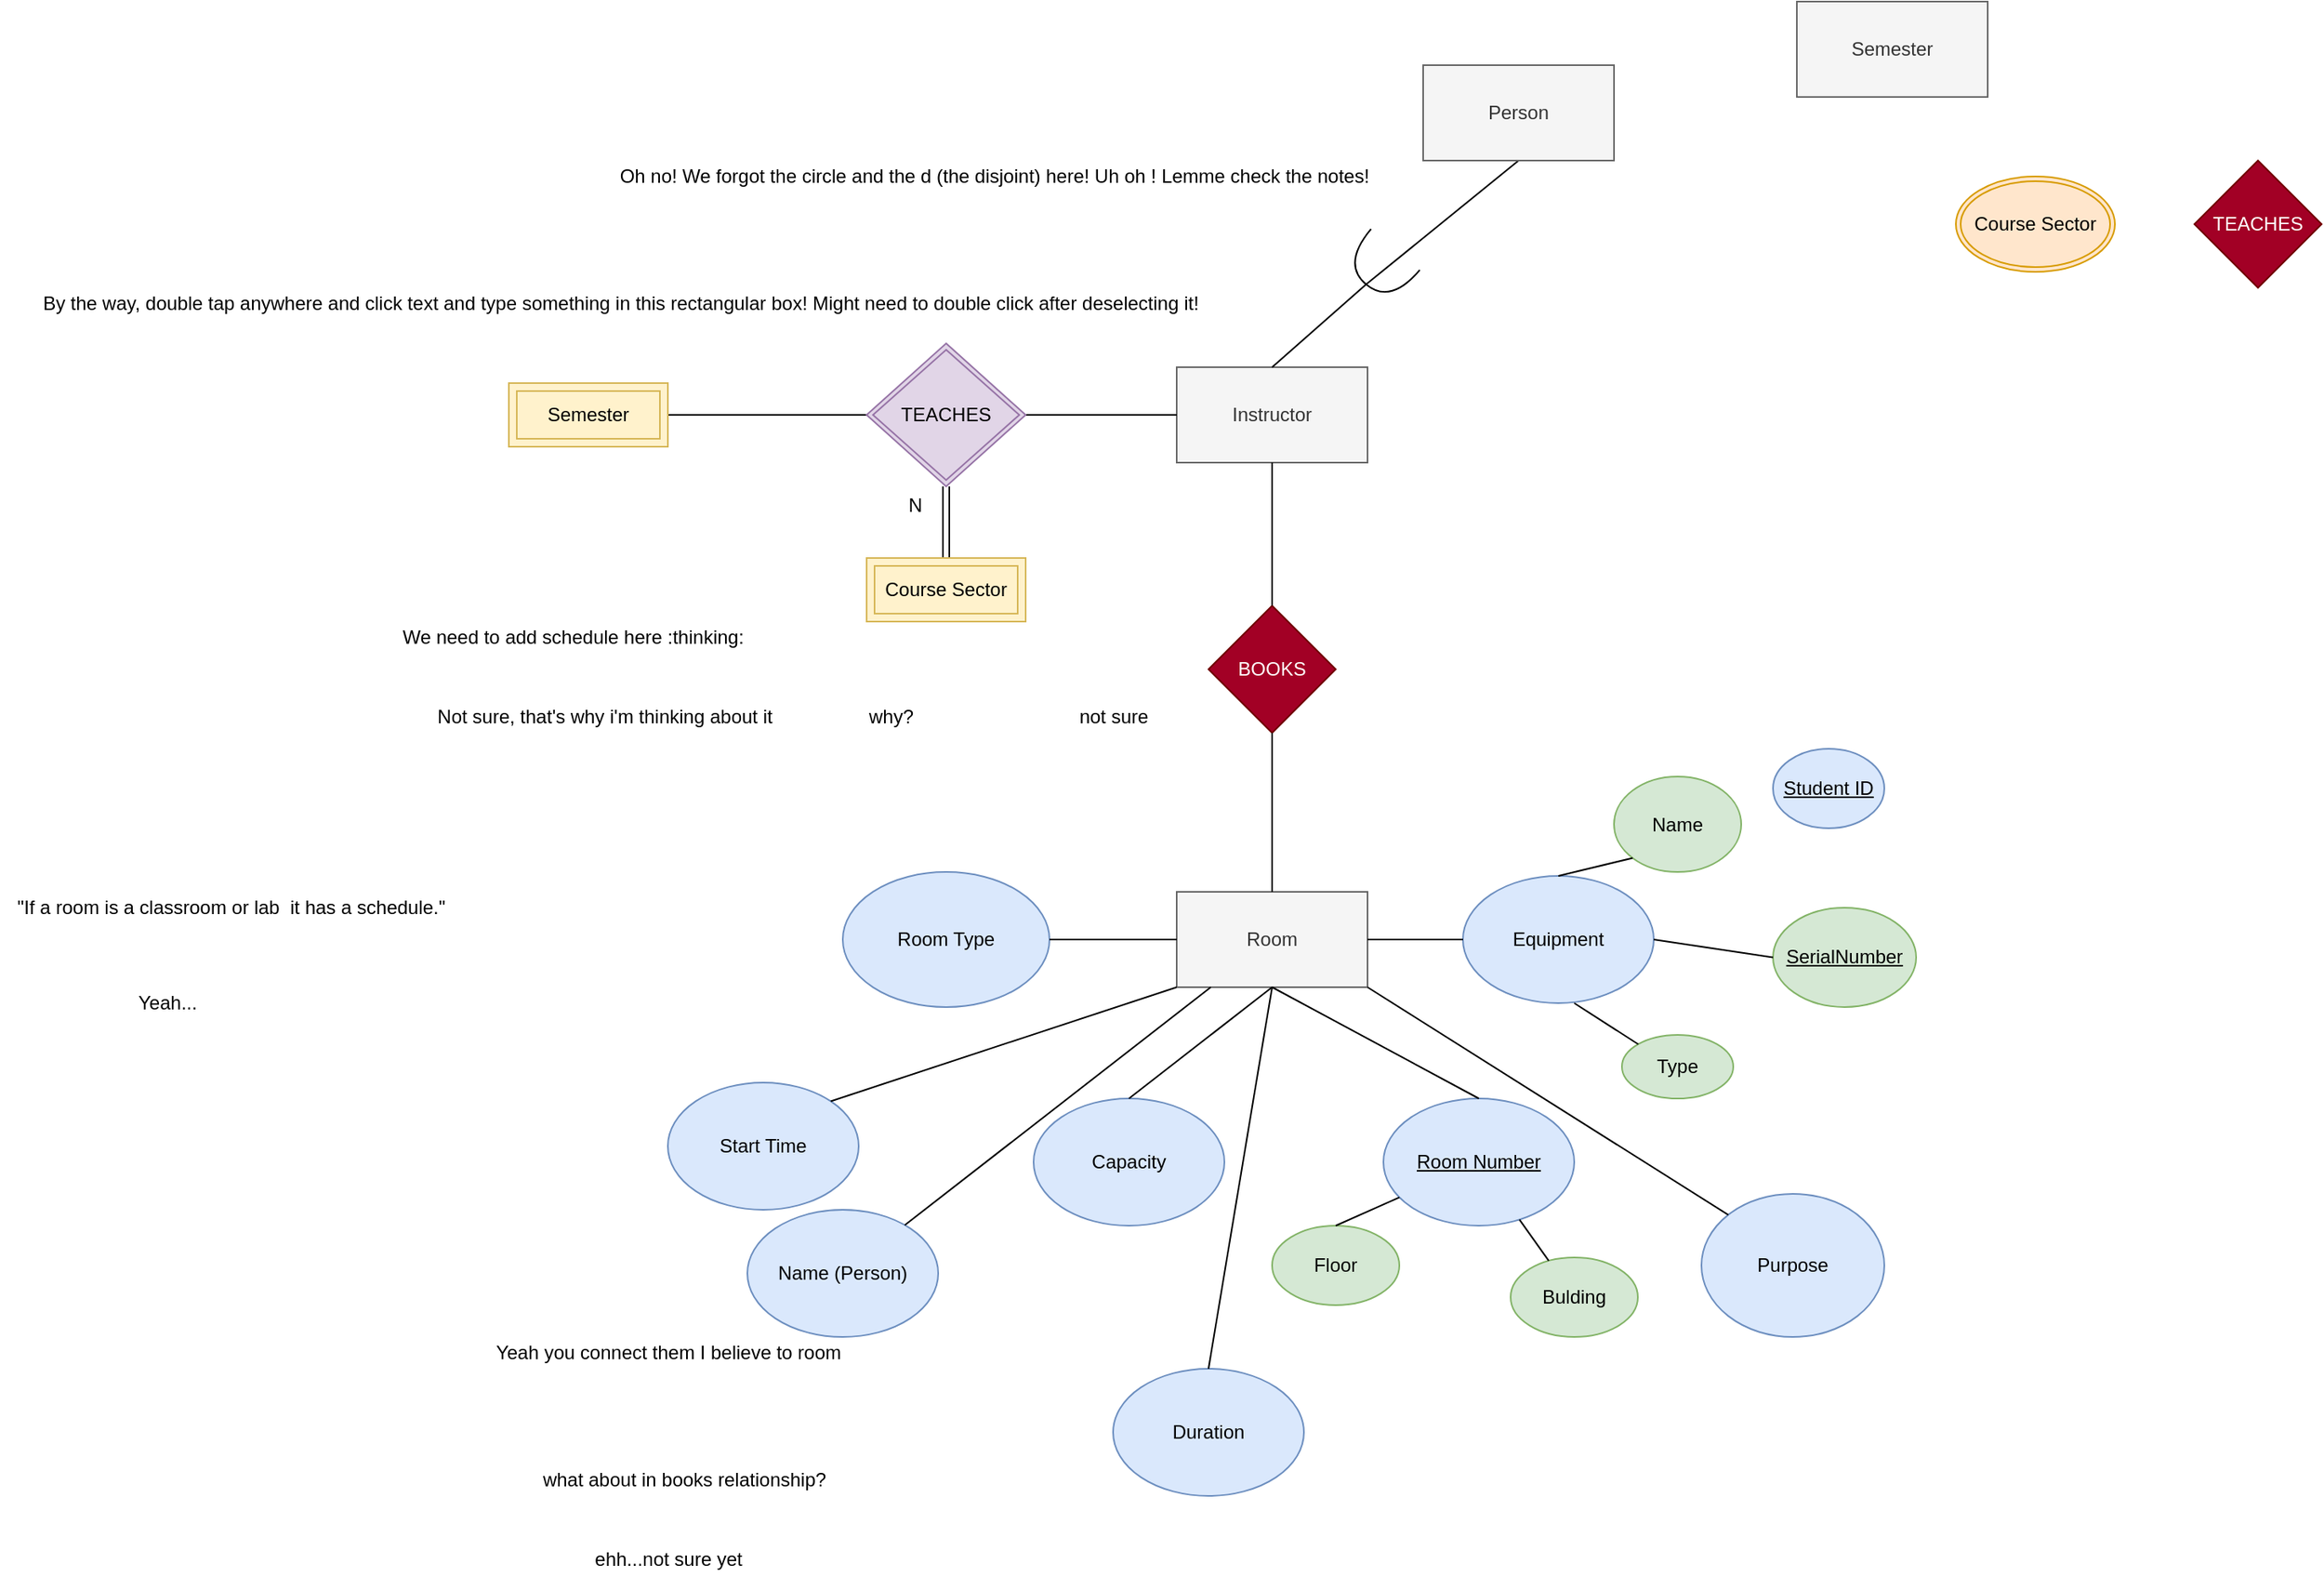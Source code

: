 <mxfile>
    <diagram id="liQyfckzb0vr-cdrv5Kl" name="Page-1">
        <mxGraphModel dx="1388" dy="450" grid="1" gridSize="10" guides="1" tooltips="1" connect="1" arrows="1" fold="1" page="1" pageScale="1" pageWidth="850" pageHeight="1100" math="0" shadow="0">
            <root>
                <mxCell id="0"/>
                <mxCell id="1" parent="0"/>
                <mxCell id="2" value="Instructor" style="rounded=0;whiteSpace=wrap;html=1;fillColor=#f5f5f5;strokeColor=#666666;fontColor=#333333;" parent="1" vertex="1">
                    <mxGeometry x="110" y="300" width="120" height="60" as="geometry"/>
                </mxCell>
                <mxCell id="3" value="Room" style="rounded=0;whiteSpace=wrap;html=1;fillColor=#f5f5f5;strokeColor=#666666;fontColor=#333333;" parent="1" vertex="1">
                    <mxGeometry x="110" y="630" width="120" height="60" as="geometry"/>
                </mxCell>
                <mxCell id="4" value="BOOKS" style="rhombus;whiteSpace=wrap;html=1;fillColor=#a20025;strokeColor=#6F0000;fontColor=#ffffff;" parent="1" vertex="1">
                    <mxGeometry x="130" y="450" width="80" height="80" as="geometry"/>
                </mxCell>
                <mxCell id="6" value="" style="endArrow=none;html=1;exitX=0.5;exitY=0;exitDx=0;exitDy=0;entryX=0.5;entryY=1;entryDx=0;entryDy=0;" parent="1" source="3" target="4" edge="1">
                    <mxGeometry width="50" height="50" relative="1" as="geometry">
                        <mxPoint x="300" y="570" as="sourcePoint"/>
                        <mxPoint x="350" y="520" as="targetPoint"/>
                    </mxGeometry>
                </mxCell>
                <mxCell id="9" value="" style="endArrow=none;html=1;exitX=0.5;exitY=0;exitDx=0;exitDy=0;entryX=0.5;entryY=1;entryDx=0;entryDy=0;" parent="1" source="4" target="2" edge="1">
                    <mxGeometry width="50" height="50" relative="1" as="geometry">
                        <mxPoint x="310" y="650" as="sourcePoint"/>
                        <mxPoint x="360" y="600" as="targetPoint"/>
                    </mxGeometry>
                </mxCell>
                <mxCell id="10" value="&lt;u&gt;Room Number&lt;/u&gt;" style="ellipse;whiteSpace=wrap;html=1;fillColor=#dae8fc;strokeColor=#6c8ebf;" parent="1" vertex="1">
                    <mxGeometry x="240" y="760" width="120" height="80" as="geometry"/>
                </mxCell>
                <mxCell id="11" value="" style="endArrow=none;html=1;exitX=0.5;exitY=1;exitDx=0;exitDy=0;entryX=0.5;entryY=0;entryDx=0;entryDy=0;" parent="1" source="3" target="10" edge="1">
                    <mxGeometry width="50" height="50" relative="1" as="geometry">
                        <mxPoint x="380" y="760" as="sourcePoint"/>
                        <mxPoint x="430" y="710" as="targetPoint"/>
                    </mxGeometry>
                </mxCell>
                <mxCell id="28" value="&lt;u&gt;Student ID&lt;/u&gt;" style="ellipse;whiteSpace=wrap;html=1;fillColor=#dae8fc;strokeColor=#6c8ebf;" parent="1" vertex="1">
                    <mxGeometry x="485" y="540" width="70" height="50" as="geometry"/>
                </mxCell>
                <mxCell id="29" value="Bulding" style="ellipse;whiteSpace=wrap;html=1;fillColor=#d5e8d4;strokeColor=#82b366;" parent="1" vertex="1">
                    <mxGeometry x="320" y="860" width="80" height="50" as="geometry"/>
                </mxCell>
                <mxCell id="31" value="Floor" style="ellipse;whiteSpace=wrap;html=1;fillColor=#d5e8d4;strokeColor=#82b366;" parent="1" vertex="1">
                    <mxGeometry x="170" y="840" width="80" height="50" as="geometry"/>
                </mxCell>
                <mxCell id="32" value="Name" style="ellipse;whiteSpace=wrap;html=1;fillColor=#d5e8d4;strokeColor=#82b366;" parent="1" vertex="1">
                    <mxGeometry x="385" y="557.5" width="80" height="60" as="geometry"/>
                </mxCell>
                <mxCell id="34" value="" style="endArrow=none;html=1;exitX=0.5;exitY=0;exitDx=0;exitDy=0;" parent="1" source="31" target="10" edge="1">
                    <mxGeometry width="50" height="50" relative="1" as="geometry">
                        <mxPoint x="250" y="690" as="sourcePoint"/>
                        <mxPoint x="280" y="680" as="targetPoint"/>
                    </mxGeometry>
                </mxCell>
                <mxCell id="35" value="" style="endArrow=none;html=1;" parent="1" source="29" target="10" edge="1">
                    <mxGeometry width="50" height="50" relative="1" as="geometry">
                        <mxPoint x="250" y="690" as="sourcePoint"/>
                        <mxPoint x="300" y="640" as="targetPoint"/>
                    </mxGeometry>
                </mxCell>
                <mxCell id="36" value="Capacity" style="ellipse;whiteSpace=wrap;html=1;fillColor=#dae8fc;strokeColor=#6c8ebf;" parent="1" vertex="1">
                    <mxGeometry x="20" y="760" width="120" height="80" as="geometry"/>
                </mxCell>
                <mxCell id="39" value="" style="endArrow=none;html=1;entryX=0.5;entryY=1;entryDx=0;entryDy=0;exitX=0.5;exitY=0;exitDx=0;exitDy=0;" parent="1" source="36" target="3" edge="1">
                    <mxGeometry width="50" height="50" relative="1" as="geometry">
                        <mxPoint x="70" y="780" as="sourcePoint"/>
                        <mxPoint x="120" y="730" as="targetPoint"/>
                    </mxGeometry>
                </mxCell>
                <mxCell id="41" value="Room Type" style="ellipse;whiteSpace=wrap;html=1;fillColor=#dae8fc;strokeColor=#6c8ebf;" parent="1" vertex="1">
                    <mxGeometry x="-100" y="617.5" width="130" height="85" as="geometry"/>
                </mxCell>
                <mxCell id="42" value="" style="endArrow=none;html=1;entryX=1;entryY=0.5;entryDx=0;entryDy=0;exitX=0;exitY=0.5;exitDx=0;exitDy=0;" parent="1" source="3" target="41" edge="1">
                    <mxGeometry width="50" height="50" relative="1" as="geometry">
                        <mxPoint x="180" y="840" as="sourcePoint"/>
                        <mxPoint x="230" y="790" as="targetPoint"/>
                    </mxGeometry>
                </mxCell>
                <mxCell id="43" value="Equipment" style="ellipse;whiteSpace=wrap;html=1;fillColor=#dae8fc;strokeColor=#6c8ebf;" parent="1" vertex="1">
                    <mxGeometry x="290" y="620" width="120" height="80" as="geometry"/>
                </mxCell>
                <mxCell id="44" value="Type" style="ellipse;whiteSpace=wrap;html=1;fillColor=#d5e8d4;strokeColor=#82b366;" parent="1" vertex="1">
                    <mxGeometry x="390" y="720" width="70" height="40" as="geometry"/>
                </mxCell>
                <mxCell id="45" value="&lt;u&gt;SerialNumber&lt;/u&gt;" style="ellipse;whiteSpace=wrap;html=1;fillColor=#d5e8d4;strokeColor=#82b366;" parent="1" vertex="1">
                    <mxGeometry x="485" y="640" width="90" height="62.5" as="geometry"/>
                </mxCell>
                <mxCell id="47" value="" style="endArrow=none;html=1;entryX=0;entryY=1;entryDx=0;entryDy=0;exitX=0.5;exitY=0;exitDx=0;exitDy=0;" parent="1" source="43" target="32" edge="1">
                    <mxGeometry width="50" height="50" relative="1" as="geometry">
                        <mxPoint x="370" y="680" as="sourcePoint"/>
                        <mxPoint x="420" y="630" as="targetPoint"/>
                    </mxGeometry>
                </mxCell>
                <mxCell id="48" value="" style="endArrow=none;html=1;entryX=0;entryY=0.5;entryDx=0;entryDy=0;exitX=1;exitY=0.5;exitDx=0;exitDy=0;" parent="1" source="43" target="45" edge="1">
                    <mxGeometry width="50" height="50" relative="1" as="geometry">
                        <mxPoint x="370" y="680" as="sourcePoint"/>
                        <mxPoint x="420" y="630" as="targetPoint"/>
                    </mxGeometry>
                </mxCell>
                <mxCell id="50" value="" style="endArrow=none;html=1;entryX=0;entryY=0;entryDx=0;entryDy=0;" parent="1" target="44" edge="1">
                    <mxGeometry width="50" height="50" relative="1" as="geometry">
                        <mxPoint x="360" y="700" as="sourcePoint"/>
                        <mxPoint x="360" y="570" as="targetPoint"/>
                    </mxGeometry>
                </mxCell>
                <mxCell id="51" value="" style="endArrow=none;html=1;entryX=1;entryY=0.5;entryDx=0;entryDy=0;exitX=0;exitY=0.5;exitDx=0;exitDy=0;" parent="1" source="43" target="3" edge="1">
                    <mxGeometry width="50" height="50" relative="1" as="geometry">
                        <mxPoint x="370" y="520" as="sourcePoint"/>
                        <mxPoint x="420" y="470" as="targetPoint"/>
                    </mxGeometry>
                </mxCell>
                <mxCell id="52" value="We need to add schedule here :thinking:" style="text;html=1;align=center;verticalAlign=middle;resizable=0;points=[];autosize=1;strokeColor=none;fillColor=none;" parent="1" vertex="1">
                    <mxGeometry x="-385" y="460" width="230" height="20" as="geometry"/>
                </mxCell>
                <mxCell id="54" value="Oh no! We forgot the circle and the d (the disjoint) here! Uh oh ! Lemme check the notes!" style="text;html=1;align=center;verticalAlign=middle;resizable=0;points=[];autosize=1;strokeColor=none;fillColor=none;" parent="1" vertex="1">
                    <mxGeometry x="-250" y="170" width="490" height="20" as="geometry"/>
                </mxCell>
                <mxCell id="56" value="By the way, double tap anywhere and click text and type something in this rectangular box! Might need to double click after deselecting it!" style="text;html=1;align=center;verticalAlign=middle;resizable=0;points=[];autosize=1;strokeColor=none;fillColor=none;" parent="1" vertex="1">
                    <mxGeometry x="-610" y="250" width="740" height="20" as="geometry"/>
                </mxCell>
                <mxCell id="57" value="&quot;If a room is a classroom or lab &amp;nbsp;it has a schedule.&quot;" style="text;html=1;align=center;verticalAlign=middle;resizable=0;points=[];autosize=1;strokeColor=none;fillColor=none;" parent="1" vertex="1">
                    <mxGeometry x="-630" y="630" width="290" height="20" as="geometry"/>
                </mxCell>
                <mxCell id="58" value="Not sure, that's why i'm thinking about it" style="text;html=1;align=center;verticalAlign=middle;resizable=0;points=[];autosize=1;strokeColor=none;fillColor=none;" parent="1" vertex="1">
                    <mxGeometry x="-365" y="510" width="230" height="20" as="geometry"/>
                </mxCell>
                <mxCell id="60" value="Yeah..." style="text;html=1;align=center;verticalAlign=middle;resizable=0;points=[];autosize=1;strokeColor=none;fillColor=none;" parent="1" vertex="1">
                    <mxGeometry x="-550" y="690" width="50" height="20" as="geometry"/>
                </mxCell>
                <mxCell id="61" value="Semester" style="rounded=0;whiteSpace=wrap;html=1;fillColor=#f5f5f5;fontColor=#333333;strokeColor=#666666;" parent="1" vertex="1">
                    <mxGeometry x="500" y="70" width="120" height="60" as="geometry"/>
                </mxCell>
                <mxCell id="62" value="TEACHES" style="rhombus;whiteSpace=wrap;html=1;fillColor=#a20025;strokeColor=#6F0000;fontColor=#ffffff;" parent="1" vertex="1">
                    <mxGeometry x="750" y="170" width="80" height="80" as="geometry"/>
                </mxCell>
                <mxCell id="63" value="" style="endArrow=none;html=1;entryX=0;entryY=0.5;entryDx=0;entryDy=0;exitX=1;exitY=0.5;exitDx=0;exitDy=0;" parent="1" source="95" target="2" edge="1">
                    <mxGeometry width="50" height="50" relative="1" as="geometry">
                        <mxPoint x="10" y="340" as="sourcePoint"/>
                        <mxPoint x="-20" y="440" as="targetPoint"/>
                    </mxGeometry>
                </mxCell>
                <mxCell id="64" value="" style="endArrow=none;html=1;entryX=0;entryY=0.5;entryDx=0;entryDy=0;" parent="1" target="95" edge="1">
                    <mxGeometry width="50" height="50" relative="1" as="geometry">
                        <mxPoint x="-210" y="330" as="sourcePoint"/>
                        <mxPoint x="-80" y="340" as="targetPoint"/>
                    </mxGeometry>
                </mxCell>
                <mxCell id="67" value="why?" style="text;html=1;align=center;verticalAlign=middle;resizable=0;points=[];autosize=1;strokeColor=none;fillColor=none;" parent="1" vertex="1">
                    <mxGeometry x="-90" y="510" width="40" height="20" as="geometry"/>
                </mxCell>
                <mxCell id="68" value="not sure" style="text;html=1;align=center;verticalAlign=middle;resizable=0;points=[];autosize=1;strokeColor=none;fillColor=none;" parent="1" vertex="1">
                    <mxGeometry x="40" y="510" width="60" height="20" as="geometry"/>
                </mxCell>
                <mxCell id="73" value="Course Sector" style="ellipse;shape=doubleEllipse;margin=3;whiteSpace=wrap;html=1;align=center;fillColor=#ffe6cc;strokeColor=#d79b00;" parent="1" vertex="1">
                    <mxGeometry x="600" y="180" width="100" height="60" as="geometry"/>
                </mxCell>
                <mxCell id="74" value="Start Time" style="ellipse;whiteSpace=wrap;html=1;fillColor=#dae8fc;strokeColor=#6c8ebf;" parent="1" vertex="1">
                    <mxGeometry x="-210" y="750" width="120" height="80" as="geometry"/>
                </mxCell>
                <mxCell id="75" value="Name (Person)" style="ellipse;whiteSpace=wrap;html=1;fillColor=#dae8fc;strokeColor=#6c8ebf;" parent="1" vertex="1">
                    <mxGeometry x="-160" y="830" width="120" height="80" as="geometry"/>
                </mxCell>
                <mxCell id="76" value="Duration" style="ellipse;whiteSpace=wrap;html=1;fillColor=#dae8fc;strokeColor=#6c8ebf;" parent="1" vertex="1">
                    <mxGeometry x="70" y="930" width="120" height="80" as="geometry"/>
                </mxCell>
                <mxCell id="77" value="Purpose" style="ellipse;whiteSpace=wrap;html=1;fillColor=#dae8fc;strokeColor=#6c8ebf;" parent="1" vertex="1">
                    <mxGeometry x="440" y="820" width="115" height="90" as="geometry"/>
                </mxCell>
                <mxCell id="78" value="Yeah you connect them I believe to room" style="text;html=1;align=center;verticalAlign=middle;resizable=0;points=[];autosize=1;strokeColor=none;fillColor=none;" parent="1" vertex="1">
                    <mxGeometry x="-325" y="910" width="230" height="20" as="geometry"/>
                </mxCell>
                <mxCell id="79" value="what about in books relationship?" style="text;html=1;align=center;verticalAlign=middle;resizable=0;points=[];autosize=1;strokeColor=none;fillColor=none;" parent="1" vertex="1">
                    <mxGeometry x="-295" y="990" width="190" height="20" as="geometry"/>
                </mxCell>
                <mxCell id="81" value="ehh...not sure yet" style="text;html=1;align=center;verticalAlign=middle;resizable=0;points=[];autosize=1;strokeColor=none;fillColor=none;" parent="1" vertex="1">
                    <mxGeometry x="-265" y="1040" width="110" height="20" as="geometry"/>
                </mxCell>
                <mxCell id="82" value="" style="endArrow=none;html=1;entryX=0;entryY=1;entryDx=0;entryDy=0;exitX=1;exitY=0;exitDx=0;exitDy=0;" parent="1" source="74" target="3" edge="1">
                    <mxGeometry width="50" height="50" relative="1" as="geometry">
                        <mxPoint x="-140" y="790" as="sourcePoint"/>
                        <mxPoint x="-90" y="740" as="targetPoint"/>
                    </mxGeometry>
                </mxCell>
                <mxCell id="83" value="" style="endArrow=none;html=1;" parent="1" source="3" target="75" edge="1">
                    <mxGeometry width="50" height="50" relative="1" as="geometry">
                        <mxPoint y="850" as="sourcePoint"/>
                        <mxPoint x="-110" y="760" as="targetPoint"/>
                    </mxGeometry>
                </mxCell>
                <mxCell id="84" value="" style="endArrow=none;html=1;exitX=0.5;exitY=0;exitDx=0;exitDy=0;entryX=0.5;entryY=1;entryDx=0;entryDy=0;" parent="1" source="76" target="3" edge="1">
                    <mxGeometry width="50" height="50" relative="1" as="geometry">
                        <mxPoint x="80" y="930" as="sourcePoint"/>
                        <mxPoint x="130" y="880" as="targetPoint"/>
                    </mxGeometry>
                </mxCell>
                <mxCell id="85" value="" style="endArrow=none;html=1;entryX=1;entryY=1;entryDx=0;entryDy=0;exitX=0;exitY=0;exitDx=0;exitDy=0;" parent="1" source="77" target="3" edge="1">
                    <mxGeometry width="50" height="50" relative="1" as="geometry">
                        <mxPoint x="260" y="770" as="sourcePoint"/>
                        <mxPoint x="310" y="720" as="targetPoint"/>
                    </mxGeometry>
                </mxCell>
                <mxCell id="87" value="" style="shape=link;html=1;rounded=0;exitX=0.5;exitY=0;exitDx=0;exitDy=0;entryX=0.5;entryY=1;entryDx=0;entryDy=0;" edge="1" parent="1" source="93" target="95">
                    <mxGeometry relative="1" as="geometry">
                        <mxPoint x="-35" y="410" as="sourcePoint"/>
                        <mxPoint y="380" as="targetPoint"/>
                    </mxGeometry>
                </mxCell>
                <mxCell id="88" value="N" style="resizable=0;html=1;align=right;verticalAlign=bottom;" connectable="0" vertex="1" parent="87">
                    <mxGeometry x="1" relative="1" as="geometry">
                        <mxPoint x="-15" y="20" as="offset"/>
                    </mxGeometry>
                </mxCell>
                <mxCell id="89" value="" style="endArrow=none;html=1;exitX=0.5;exitY=0;exitDx=0;exitDy=0;entryX=1;entryY=0.5;entryDx=0;entryDy=0;entryPerimeter=0;" edge="1" parent="1" source="2" target="90">
                    <mxGeometry width="50" height="50" relative="1" as="geometry">
                        <mxPoint x="170" y="300" as="sourcePoint"/>
                        <mxPoint x="220" y="250" as="targetPoint"/>
                    </mxGeometry>
                </mxCell>
                <mxCell id="90" value="" style="shape=requiredInterface;html=1;verticalLabelPosition=bottom;sketch=0;rotation=130;" vertex="1" parent="1">
                    <mxGeometry x="224" y="216.92" width="28.66" height="40" as="geometry"/>
                </mxCell>
                <mxCell id="91" value="" style="endArrow=none;html=1;exitX=1;exitY=0.5;exitDx=0;exitDy=0;exitPerimeter=0;entryX=0.5;entryY=1;entryDx=0;entryDy=0;" edge="1" parent="1" source="90" target="92">
                    <mxGeometry width="50" height="50" relative="1" as="geometry">
                        <mxPoint x="230" y="250" as="sourcePoint"/>
                        <mxPoint x="300" y="160" as="targetPoint"/>
                    </mxGeometry>
                </mxCell>
                <mxCell id="92" value="Person" style="rounded=0;whiteSpace=wrap;html=1;fillColor=#f5f5f5;fontColor=#333333;strokeColor=#666666;" vertex="1" parent="1">
                    <mxGeometry x="265" y="110" width="120" height="60" as="geometry"/>
                </mxCell>
                <mxCell id="93" value="Course Sector" style="shape=ext;margin=3;double=1;whiteSpace=wrap;html=1;align=center;fillColor=#fff2cc;strokeColor=#d6b656;" vertex="1" parent="1">
                    <mxGeometry x="-85" y="420" width="100" height="40" as="geometry"/>
                </mxCell>
                <mxCell id="94" value="Semester" style="shape=ext;margin=3;double=1;whiteSpace=wrap;html=1;align=center;fillColor=#fff2cc;strokeColor=#d6b656;" vertex="1" parent="1">
                    <mxGeometry x="-310" y="310" width="100" height="40" as="geometry"/>
                </mxCell>
                <mxCell id="95" value="TEACHES" style="shape=rhombus;double=1;perimeter=rhombusPerimeter;whiteSpace=wrap;html=1;align=center;fillColor=#e1d5e7;strokeColor=#9673a6;" vertex="1" parent="1">
                    <mxGeometry x="-85" y="285" width="100" height="90" as="geometry"/>
                </mxCell>
            </root>
        </mxGraphModel>
    </diagram>
</mxfile>